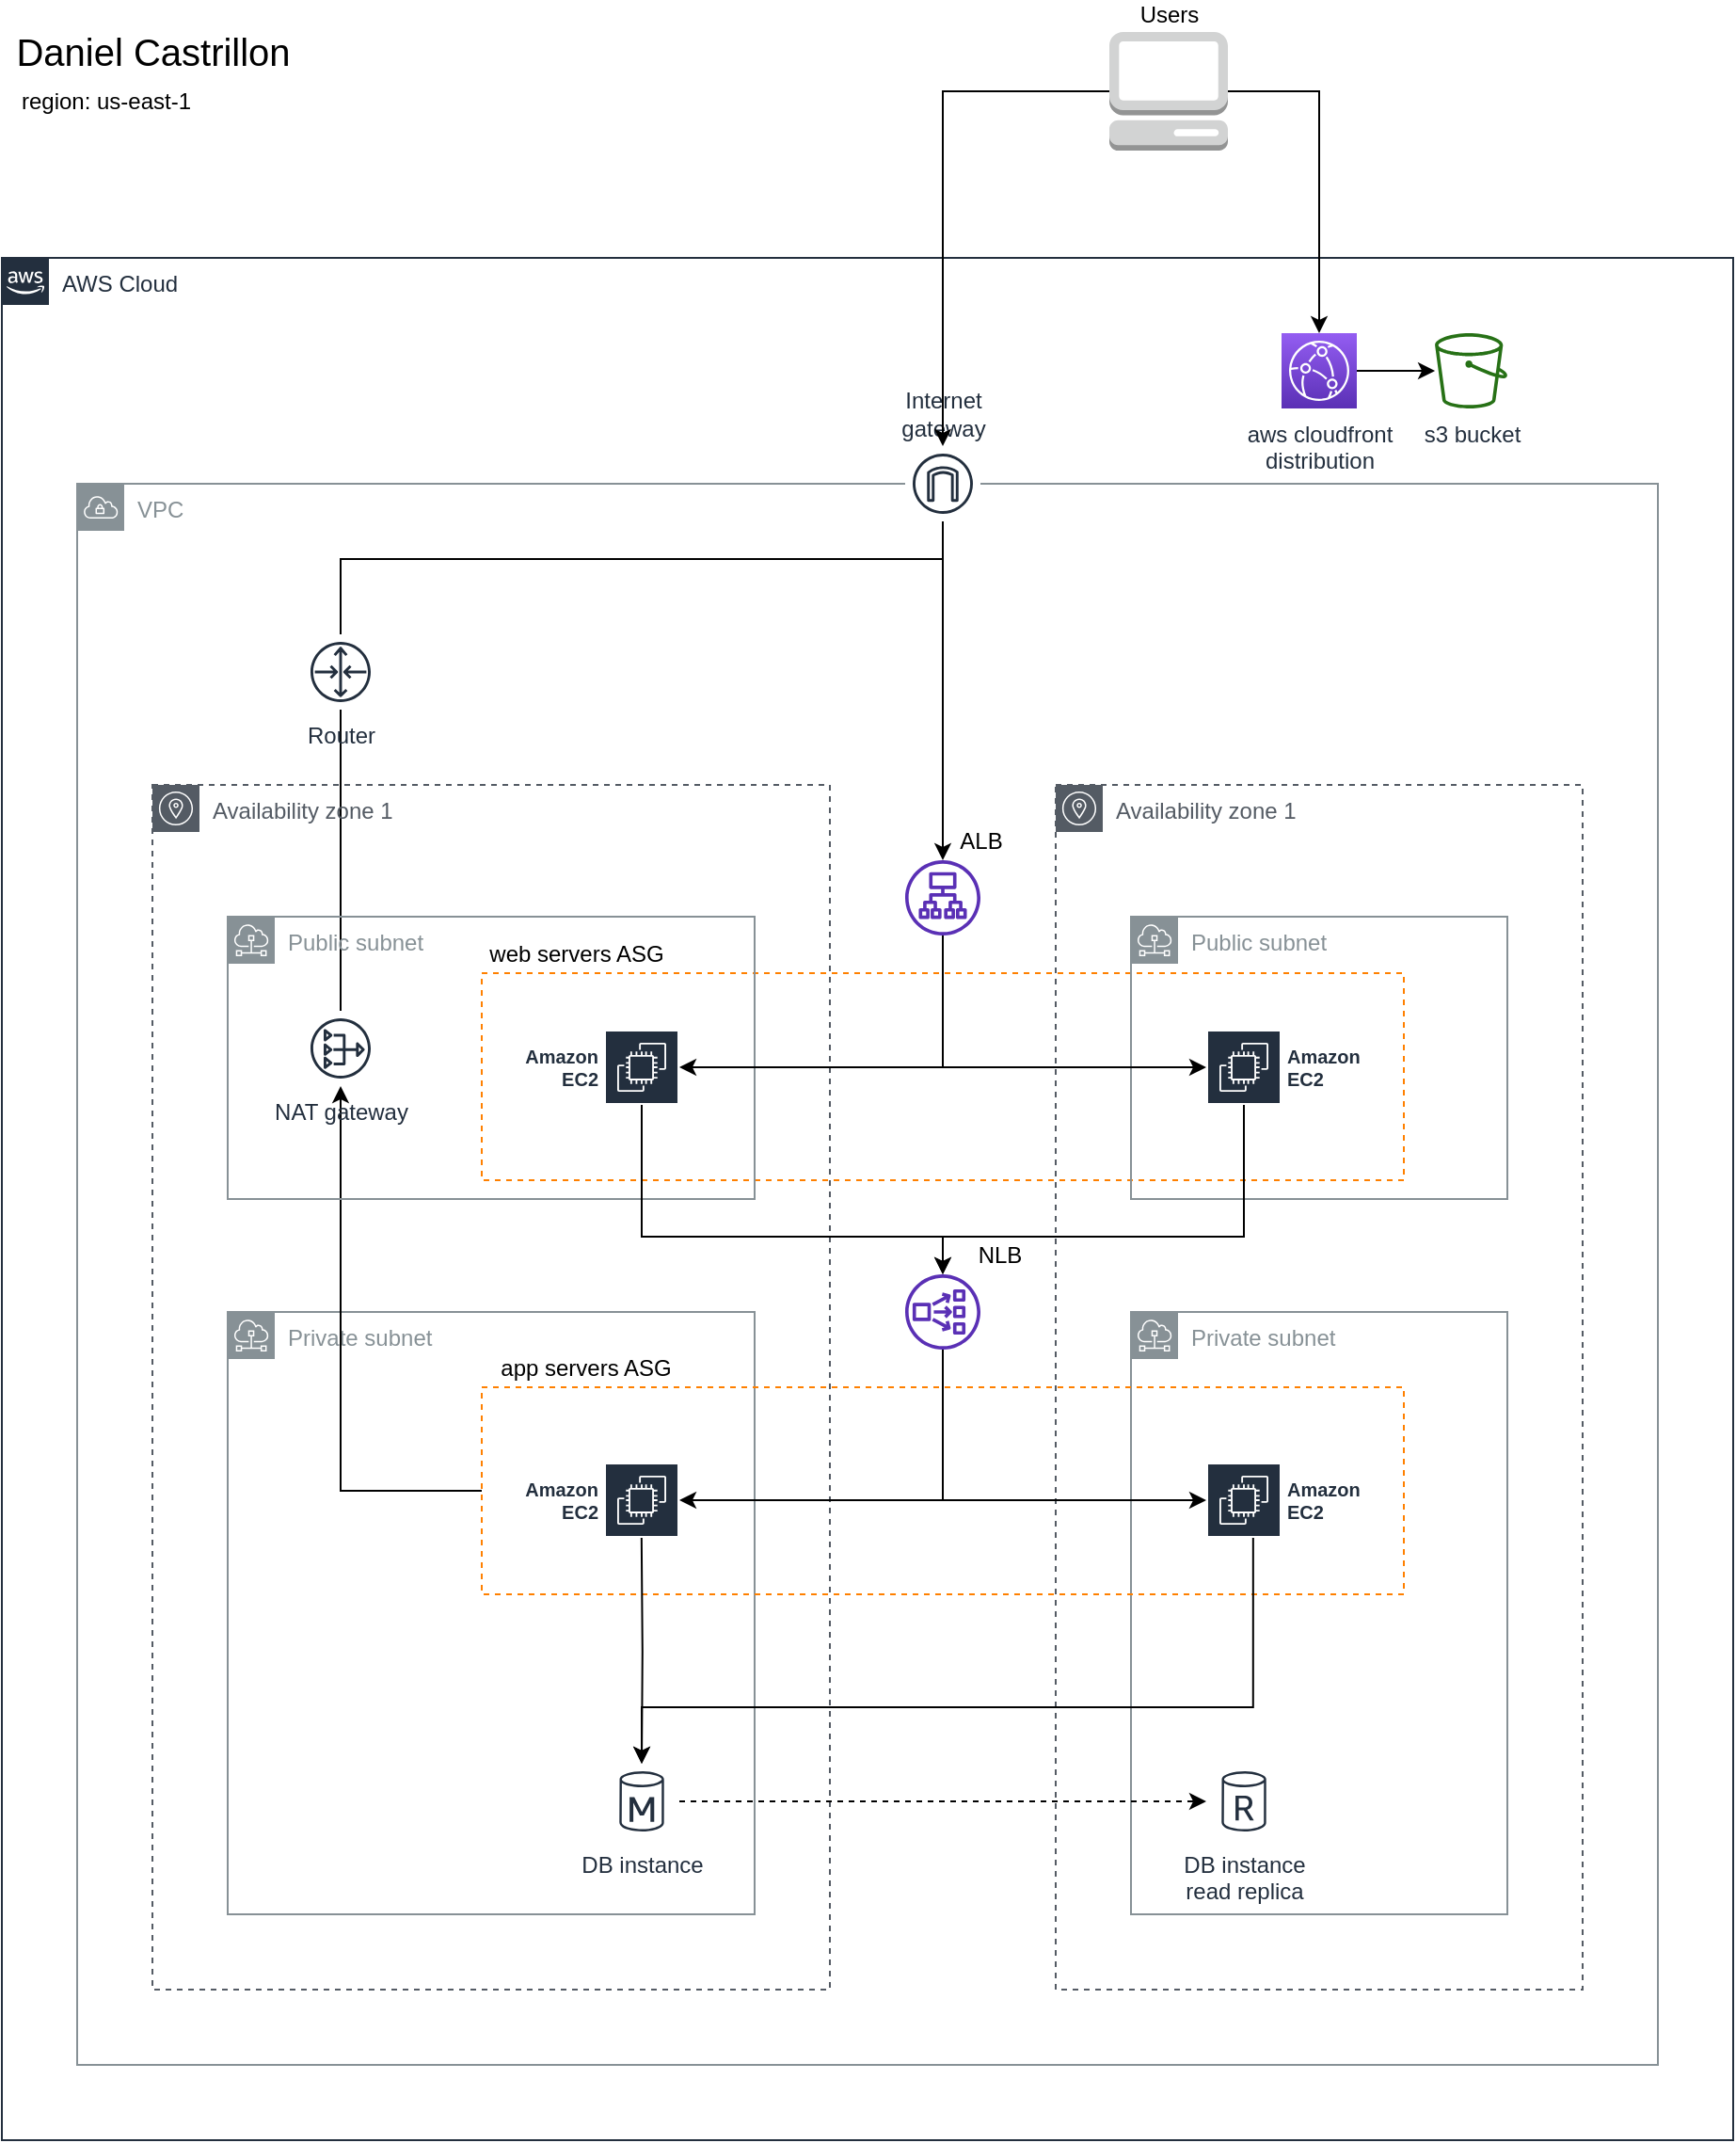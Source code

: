 <mxfile version="13.3.9" type="device" pages="2"><diagram id="j-by3AWz8vU5eYm6dDOK" name="Diagram 1"><mxGraphModel dx="1426" dy="860" grid="1" gridSize="10" guides="1" tooltips="1" connect="1" arrows="1" fold="1" page="1" pageScale="1" pageWidth="1600" pageHeight="1200" math="0" shadow="0"><root><mxCell id="0"/><mxCell id="1" parent="0"/><mxCell id="bcwaNz6wSpsGdtzyh42G-106" value="VPC" style="outlineConnect=0;gradientColor=none;html=1;whiteSpace=wrap;fontSize=12;fontStyle=0;shape=mxgraph.aws4.group;grIcon=mxgraph.aws4.group_vpc;strokeColor=#879196;fillColor=none;verticalAlign=top;align=left;spacingLeft=30;fontColor=#879196;dashed=0;" vertex="1" parent="1"><mxGeometry x="240" y="280" width="840" height="840" as="geometry"/></mxCell><mxCell id="bcwaNz6wSpsGdtzyh42G-95" value="AWS Cloud" style="points=[[0,0],[0.25,0],[0.5,0],[0.75,0],[1,0],[1,0.25],[1,0.5],[1,0.75],[1,1],[0.75,1],[0.5,1],[0.25,1],[0,1],[0,0.75],[0,0.5],[0,0.25]];outlineConnect=0;gradientColor=none;html=1;whiteSpace=wrap;fontSize=12;fontStyle=0;shape=mxgraph.aws4.group;grIcon=mxgraph.aws4.group_aws_cloud_alt;strokeColor=#232F3E;fillColor=none;verticalAlign=top;align=left;spacingLeft=30;fontColor=#232F3E;dashed=0;" vertex="1" parent="1"><mxGeometry x="200" y="160" width="920" height="1000" as="geometry"/></mxCell><mxCell id="bcwaNz6wSpsGdtzyh42G-43" style="edgeStyle=orthogonalEdgeStyle;rounded=0;orthogonalLoop=1;jettySize=auto;html=1;endArrow=none;endFill=0;" edge="1" parent="1" source="bcwaNz6wSpsGdtzyh42G-16" target="bcwaNz6wSpsGdtzyh42G-32"><mxGeometry relative="1" as="geometry"/></mxCell><mxCell id="bcwaNz6wSpsGdtzyh42G-76" value="" style="rounded=0;whiteSpace=wrap;html=1;dashed=1;fillColor=none;strokeColor=#FF8000;" vertex="1" parent="1"><mxGeometry x="455" y="540" width="490" height="110" as="geometry"/></mxCell><mxCell id="bcwaNz6wSpsGdtzyh42G-30" value="Availability zone 1" style="outlineConnect=0;gradientColor=none;html=1;whiteSpace=wrap;fontSize=12;fontStyle=0;shape=mxgraph.aws4.group;grIcon=mxgraph.aws4.group_availability_zone;strokeColor=#545B64;fillColor=none;verticalAlign=top;align=left;spacingLeft=30;fontColor=#545B64;dashed=1;" vertex="1" parent="1"><mxGeometry x="760" y="440" width="280" height="640" as="geometry"/></mxCell><mxCell id="bcwaNz6wSpsGdtzyh42G-7" value="Availability zone 1" style="outlineConnect=0;gradientColor=none;html=1;whiteSpace=wrap;fontSize=12;fontStyle=0;shape=mxgraph.aws4.group;grIcon=mxgraph.aws4.group_availability_zone;strokeColor=#545B64;fillColor=none;verticalAlign=top;align=left;spacingLeft=30;fontColor=#545B64;dashed=1;" vertex="1" parent="1"><mxGeometry x="280" y="440" width="360" height="640" as="geometry"/></mxCell><mxCell id="bcwaNz6wSpsGdtzyh42G-58" value="Private subnet" style="outlineConnect=0;gradientColor=none;html=1;whiteSpace=wrap;fontSize=12;fontStyle=0;shape=mxgraph.aws4.group;grIcon=mxgraph.aws4.group_subnet;strokeColor=#879196;fillColor=none;verticalAlign=top;align=left;spacingLeft=30;fontColor=#879196;dashed=0;" vertex="1" parent="1"><mxGeometry x="800" y="720" width="200" height="320" as="geometry"/></mxCell><mxCell id="bcwaNz6wSpsGdtzyh42G-18" value="Private subnet" style="outlineConnect=0;gradientColor=none;html=1;whiteSpace=wrap;fontSize=12;fontStyle=0;shape=mxgraph.aws4.group;grIcon=mxgraph.aws4.group_subnet;strokeColor=#879196;fillColor=none;verticalAlign=top;align=left;spacingLeft=30;fontColor=#879196;dashed=0;" vertex="1" parent="1"><mxGeometry x="320" y="720" width="280" height="320" as="geometry"/></mxCell><mxCell id="bcwaNz6wSpsGdtzyh42G-83" style="edgeStyle=orthogonalEdgeStyle;rounded=0;orthogonalLoop=1;jettySize=auto;html=1;endArrow=classic;endFill=1;" edge="1" parent="1" source="bcwaNz6wSpsGdtzyh42G-66" target="bcwaNz6wSpsGdtzyh42G-16"><mxGeometry relative="1" as="geometry"/></mxCell><mxCell id="bcwaNz6wSpsGdtzyh42G-66" value="" style="rounded=0;whiteSpace=wrap;html=1;dashed=1;fillColor=none;strokeColor=#FF8000;" vertex="1" parent="1"><mxGeometry x="455" y="760" width="490" height="110" as="geometry"/></mxCell><mxCell id="bcwaNz6wSpsGdtzyh42G-47" value="Public subnet" style="outlineConnect=0;gradientColor=none;html=1;whiteSpace=wrap;fontSize=12;fontStyle=0;shape=mxgraph.aws4.group;grIcon=mxgraph.aws4.group_subnet;strokeColor=#879196;verticalAlign=top;align=left;spacingLeft=30;fontColor=#879196;dashed=0;fillColor=none;" vertex="1" parent="1"><mxGeometry x="800" y="510" width="200" height="150" as="geometry"/></mxCell><mxCell id="bcwaNz6wSpsGdtzyh42G-17" value="Public subnet" style="outlineConnect=0;gradientColor=none;html=1;whiteSpace=wrap;fontSize=12;fontStyle=0;shape=mxgraph.aws4.group;grIcon=mxgraph.aws4.group_subnet;strokeColor=#879196;verticalAlign=top;align=left;spacingLeft=30;fontColor=#879196;dashed=0;fillColor=none;" vertex="1" parent="1"><mxGeometry x="320" y="510" width="280" height="150" as="geometry"/></mxCell><mxCell id="bcwaNz6wSpsGdtzyh42G-16" value="NAT gateway" style="outlineConnect=0;fontColor=#232F3E;gradientColor=none;strokeColor=#232F3E;fillColor=#ffffff;dashed=0;verticalLabelPosition=bottom;verticalAlign=top;align=center;html=1;fontSize=12;fontStyle=0;aspect=fixed;shape=mxgraph.aws4.resourceIcon;resIcon=mxgraph.aws4.nat_gateway;" vertex="1" parent="1"><mxGeometry x="360" y="560" width="40" height="40" as="geometry"/></mxCell><mxCell id="bcwaNz6wSpsGdtzyh42G-65" style="edgeStyle=orthogonalEdgeStyle;rounded=0;orthogonalLoop=1;jettySize=auto;html=1;endArrow=classic;endFill=1;dashed=1;" edge="1" parent="1" source="bcwaNz6wSpsGdtzyh42G-20" target="bcwaNz6wSpsGdtzyh42G-62"><mxGeometry relative="1" as="geometry"><Array as="points"><mxPoint x="540" y="980"/></Array></mxGeometry></mxCell><mxCell id="bcwaNz6wSpsGdtzyh42G-20" value="DB instance" style="outlineConnect=0;fontColor=#232F3E;gradientColor=none;strokeColor=#232F3E;fillColor=#ffffff;dashed=0;verticalLabelPosition=bottom;verticalAlign=top;align=center;html=1;fontSize=12;fontStyle=0;aspect=fixed;shape=mxgraph.aws4.resourceIcon;resIcon=mxgraph.aws4.db_instance;" vertex="1" parent="1"><mxGeometry x="520" y="960" width="40" height="40" as="geometry"/></mxCell><mxCell id="bcwaNz6wSpsGdtzyh42G-21" value="s3 bucket" style="outlineConnect=0;fontColor=#232F3E;gradientColor=none;fillColor=#277116;strokeColor=none;dashed=0;verticalLabelPosition=bottom;verticalAlign=top;align=center;html=1;fontSize=12;fontStyle=0;aspect=fixed;pointerEvents=1;shape=mxgraph.aws4.bucket;" vertex="1" parent="1"><mxGeometry x="961.54" y="200" width="38.46" height="40" as="geometry"/></mxCell><mxCell id="bcwaNz6wSpsGdtzyh42G-26" style="edgeStyle=orthogonalEdgeStyle;rounded=0;orthogonalLoop=1;jettySize=auto;html=1;" edge="1" parent="1" source="bcwaNz6wSpsGdtzyh42G-25" target="bcwaNz6wSpsGdtzyh42G-21"><mxGeometry relative="1" as="geometry"/></mxCell><mxCell id="bcwaNz6wSpsGdtzyh42G-25" value="aws cloudfront&lt;br&gt;distribution" style="outlineConnect=0;fontColor=#232F3E;gradientColor=#945DF2;gradientDirection=north;fillColor=#5A30B5;strokeColor=#ffffff;dashed=0;verticalLabelPosition=bottom;verticalAlign=top;align=center;html=1;fontSize=12;fontStyle=0;aspect=fixed;shape=mxgraph.aws4.resourceIcon;resIcon=mxgraph.aws4.cloudfront;" vertex="1" parent="1"><mxGeometry x="880" y="200" width="40" height="40" as="geometry"/></mxCell><mxCell id="bcwaNz6wSpsGdtzyh42G-53" style="edgeStyle=orthogonalEdgeStyle;rounded=0;orthogonalLoop=1;jettySize=auto;html=1;endArrow=classic;endFill=1;" edge="1" parent="1" source="bcwaNz6wSpsGdtzyh42G-27" target="bcwaNz6wSpsGdtzyh42G-28"><mxGeometry relative="1" as="geometry"><Array as="points"><mxPoint x="700" y="290"/><mxPoint x="700" y="290"/></Array></mxGeometry></mxCell><mxCell id="bcwaNz6wSpsGdtzyh42G-27" value="Internet&#10;gateway" style="outlineConnect=0;fontColor=#232F3E;gradientColor=none;strokeColor=#232F3E;fillColor=#ffffff;dashed=0;verticalLabelPosition=top;verticalAlign=bottom;align=center;html=1;fontSize=12;fontStyle=0;aspect=fixed;shape=mxgraph.aws4.resourceIcon;resIcon=mxgraph.aws4.internet_gateway;labelPosition=center;" vertex="1" parent="1"><mxGeometry x="680" y="260" width="40" height="40" as="geometry"/></mxCell><mxCell id="bcwaNz6wSpsGdtzyh42G-101" style="edgeStyle=orthogonalEdgeStyle;rounded=0;orthogonalLoop=1;jettySize=auto;html=1;endArrow=classic;endFill=1;" edge="1" parent="1" source="bcwaNz6wSpsGdtzyh42G-28" target="bcwaNz6wSpsGdtzyh42G-98"><mxGeometry relative="1" as="geometry"><Array as="points"><mxPoint x="700" y="590"/></Array></mxGeometry></mxCell><mxCell id="bcwaNz6wSpsGdtzyh42G-102" style="edgeStyle=orthogonalEdgeStyle;rounded=0;orthogonalLoop=1;jettySize=auto;html=1;endArrow=classic;endFill=1;" edge="1" parent="1" source="bcwaNz6wSpsGdtzyh42G-28" target="bcwaNz6wSpsGdtzyh42G-99"><mxGeometry relative="1" as="geometry"><Array as="points"><mxPoint x="700" y="590"/></Array></mxGeometry></mxCell><mxCell id="bcwaNz6wSpsGdtzyh42G-28" value="" style="outlineConnect=0;fontColor=#232F3E;gradientColor=none;fillColor=#5A30B5;strokeColor=none;dashed=0;verticalLabelPosition=top;verticalAlign=bottom;align=center;html=1;fontSize=12;fontStyle=0;aspect=fixed;pointerEvents=1;shape=mxgraph.aws4.application_load_balancer;labelPosition=center;" vertex="1" parent="1"><mxGeometry x="680" y="480" width="40" height="40" as="geometry"/></mxCell><mxCell id="bcwaNz6wSpsGdtzyh42G-39" style="edgeStyle=orthogonalEdgeStyle;rounded=0;orthogonalLoop=1;jettySize=auto;html=1;endArrow=none;endFill=0;" edge="1" parent="1" source="bcwaNz6wSpsGdtzyh42G-32" target="bcwaNz6wSpsGdtzyh42G-27"><mxGeometry relative="1" as="geometry"><Array as="points"><mxPoint x="380" y="320"/><mxPoint x="700" y="320"/></Array></mxGeometry></mxCell><mxCell id="bcwaNz6wSpsGdtzyh42G-32" value="Router" style="outlineConnect=0;fontColor=#232F3E;gradientColor=none;strokeColor=#232F3E;fillColor=#ffffff;dashed=0;verticalLabelPosition=bottom;verticalAlign=top;align=center;html=1;fontSize=12;fontStyle=0;aspect=fixed;shape=mxgraph.aws4.resourceIcon;resIcon=mxgraph.aws4.router;" vertex="1" parent="1"><mxGeometry x="360" y="360" width="40" height="40" as="geometry"/></mxCell><mxCell id="bcwaNz6wSpsGdtzyh42G-34" style="edgeStyle=orthogonalEdgeStyle;rounded=0;orthogonalLoop=1;jettySize=auto;html=1;" edge="1" parent="1" source="bcwaNz6wSpsGdtzyh42G-33" target="bcwaNz6wSpsGdtzyh42G-27"><mxGeometry relative="1" as="geometry"/></mxCell><mxCell id="bcwaNz6wSpsGdtzyh42G-36" style="edgeStyle=orthogonalEdgeStyle;rounded=0;orthogonalLoop=1;jettySize=auto;html=1;" edge="1" parent="1" source="bcwaNz6wSpsGdtzyh42G-33" target="bcwaNz6wSpsGdtzyh42G-25"><mxGeometry relative="1" as="geometry"/></mxCell><mxCell id="bcwaNz6wSpsGdtzyh42G-33" value="Users" style="outlineConnect=0;dashed=0;verticalLabelPosition=top;verticalAlign=bottom;align=center;html=1;shape=mxgraph.aws3.management_console;fillColor=#D2D3D3;gradientColor=none;labelPosition=center;" vertex="1" parent="1"><mxGeometry x="788.5" y="40" width="63" height="63" as="geometry"/></mxCell><mxCell id="bcwaNz6wSpsGdtzyh42G-93" style="edgeStyle=orthogonalEdgeStyle;rounded=0;orthogonalLoop=1;jettySize=auto;html=1;endArrow=classic;endFill=1;" edge="1" parent="1" source="bcwaNz6wSpsGdtzyh42G-35" target="bcwaNz6wSpsGdtzyh42G-91"><mxGeometry relative="1" as="geometry"><Array as="points"><mxPoint x="700" y="820"/></Array></mxGeometry></mxCell><mxCell id="bcwaNz6wSpsGdtzyh42G-94" style="edgeStyle=orthogonalEdgeStyle;rounded=0;orthogonalLoop=1;jettySize=auto;html=1;endArrow=classic;endFill=1;" edge="1" parent="1" source="bcwaNz6wSpsGdtzyh42G-35" target="bcwaNz6wSpsGdtzyh42G-90"><mxGeometry relative="1" as="geometry"><Array as="points"><mxPoint x="700" y="820"/></Array></mxGeometry></mxCell><mxCell id="bcwaNz6wSpsGdtzyh42G-35" value="" style="outlineConnect=0;fontColor=#232F3E;gradientColor=none;fillColor=#5A30B5;strokeColor=none;dashed=0;verticalLabelPosition=bottom;verticalAlign=top;align=center;html=1;fontSize=12;fontStyle=0;aspect=fixed;pointerEvents=1;shape=mxgraph.aws4.network_load_balancer;" vertex="1" parent="1"><mxGeometry x="680" y="700" width="40" height="40" as="geometry"/></mxCell><mxCell id="bcwaNz6wSpsGdtzyh42G-64" style="edgeStyle=orthogonalEdgeStyle;rounded=0;orthogonalLoop=1;jettySize=auto;html=1;endArrow=classic;endFill=1;" edge="1" parent="1" target="bcwaNz6wSpsGdtzyh42G-20"><mxGeometry relative="1" as="geometry"><mxPoint x="539.917" y="840" as="sourcePoint"/></mxGeometry></mxCell><mxCell id="bcwaNz6wSpsGdtzyh42G-62" value="DB instance&#10;read replica" style="outlineConnect=0;fontColor=#232F3E;gradientColor=none;strokeColor=#232F3E;fillColor=#ffffff;dashed=0;verticalLabelPosition=bottom;verticalAlign=top;align=center;html=1;fontSize=12;fontStyle=0;aspect=fixed;shape=mxgraph.aws4.resourceIcon;resIcon=mxgraph.aws4.db_instance_read_replica;" vertex="1" parent="1"><mxGeometry x="840" y="960" width="40" height="40" as="geometry"/></mxCell><mxCell id="bcwaNz6wSpsGdtzyh42G-73" style="edgeStyle=orthogonalEdgeStyle;rounded=0;orthogonalLoop=1;jettySize=auto;html=1;endArrow=classic;endFill=1;" edge="1" parent="1" target="bcwaNz6wSpsGdtzyh42G-20"><mxGeometry relative="1" as="geometry"><mxPoint x="864.917" y="840" as="sourcePoint"/><Array as="points"><mxPoint x="865" y="930"/><mxPoint x="540" y="930"/></Array></mxGeometry></mxCell><mxCell id="bcwaNz6wSpsGdtzyh42G-80" value="ALB" style="text;html=1;align=center;verticalAlign=middle;resizable=0;points=[];autosize=1;" vertex="1" parent="1"><mxGeometry x="700" y="460" width="40" height="20" as="geometry"/></mxCell><mxCell id="bcwaNz6wSpsGdtzyh42G-81" value="NLB" style="text;html=1;align=center;verticalAlign=middle;resizable=0;points=[];autosize=1;" vertex="1" parent="1"><mxGeometry x="710" y="680" width="40" height="20" as="geometry"/></mxCell><mxCell id="bcwaNz6wSpsGdtzyh42G-84" value="web servers ASG" style="text;html=1;align=center;verticalAlign=middle;resizable=0;points=[];autosize=1;" vertex="1" parent="1"><mxGeometry x="450" y="520" width="110" height="20" as="geometry"/></mxCell><mxCell id="bcwaNz6wSpsGdtzyh42G-87" value="app servers ASG" style="text;html=1;align=center;verticalAlign=middle;resizable=0;points=[];autosize=1;" vertex="1" parent="1"><mxGeometry x="455" y="740" width="110" height="20" as="geometry"/></mxCell><mxCell id="bcwaNz6wSpsGdtzyh42G-90" value="Amazon EC2" style="outlineConnect=0;fontColor=#232F3E;gradientColor=none;strokeColor=#ffffff;fillColor=#232F3E;dashed=0;verticalLabelPosition=middle;verticalAlign=middle;align=right;html=1;whiteSpace=wrap;fontSize=10;fontStyle=1;spacing=3;shape=mxgraph.aws4.productIcon;prIcon=mxgraph.aws4.ec2;labelPosition=left;" vertex="1" parent="1"><mxGeometry x="520" y="800" width="40" height="40" as="geometry"/></mxCell><mxCell id="bcwaNz6wSpsGdtzyh42G-91" value="Amazon EC2" style="outlineConnect=0;fontColor=#232F3E;gradientColor=none;strokeColor=#ffffff;fillColor=#232F3E;dashed=0;verticalLabelPosition=middle;verticalAlign=middle;align=left;html=1;whiteSpace=wrap;fontSize=10;fontStyle=1;spacing=3;shape=mxgraph.aws4.productIcon;prIcon=mxgraph.aws4.ec2;labelPosition=right;" vertex="1" parent="1"><mxGeometry x="840" y="800" width="40" height="40" as="geometry"/></mxCell><mxCell id="bcwaNz6wSpsGdtzyh42G-96" value="&lt;font style=&quot;font-size: 20px&quot;&gt;Daniel Castrillon&lt;/font&gt;" style="text;html=1;align=center;verticalAlign=middle;resizable=0;points=[];autosize=1;" vertex="1" parent="1"><mxGeometry x="200" y="40" width="160" height="20" as="geometry"/></mxCell><mxCell id="bcwaNz6wSpsGdtzyh42G-103" style="edgeStyle=orthogonalEdgeStyle;rounded=0;orthogonalLoop=1;jettySize=auto;html=1;endArrow=classic;endFill=1;" edge="1" parent="1" source="bcwaNz6wSpsGdtzyh42G-98" target="bcwaNz6wSpsGdtzyh42G-35"><mxGeometry relative="1" as="geometry"><Array as="points"><mxPoint x="540" y="680"/><mxPoint x="700" y="680"/></Array></mxGeometry></mxCell><mxCell id="bcwaNz6wSpsGdtzyh42G-98" value="Amazon EC2" style="outlineConnect=0;fontColor=#232F3E;gradientColor=none;strokeColor=#ffffff;fillColor=#232F3E;dashed=0;verticalLabelPosition=middle;verticalAlign=middle;align=right;html=1;whiteSpace=wrap;fontSize=10;fontStyle=1;spacing=3;shape=mxgraph.aws4.productIcon;prIcon=mxgraph.aws4.ec2;labelPosition=left;" vertex="1" parent="1"><mxGeometry x="520" y="570" width="40" height="40" as="geometry"/></mxCell><mxCell id="bcwaNz6wSpsGdtzyh42G-105" style="edgeStyle=orthogonalEdgeStyle;rounded=0;orthogonalLoop=1;jettySize=auto;html=1;endArrow=classic;endFill=1;" edge="1" parent="1" source="bcwaNz6wSpsGdtzyh42G-99" target="bcwaNz6wSpsGdtzyh42G-35"><mxGeometry relative="1" as="geometry"><Array as="points"><mxPoint x="860" y="680"/><mxPoint x="700" y="680"/></Array></mxGeometry></mxCell><mxCell id="bcwaNz6wSpsGdtzyh42G-99" value="Amazon EC2" style="outlineConnect=0;fontColor=#232F3E;gradientColor=none;strokeColor=#ffffff;fillColor=#232F3E;dashed=0;verticalLabelPosition=middle;verticalAlign=middle;align=left;html=1;whiteSpace=wrap;fontSize=10;fontStyle=1;spacing=3;shape=mxgraph.aws4.productIcon;prIcon=mxgraph.aws4.ec2;labelPosition=right;" vertex="1" parent="1"><mxGeometry x="840" y="570" width="40" height="40" as="geometry"/></mxCell><mxCell id="bcwaNz6wSpsGdtzyh42G-107" value="region: us-east-1" style="text;html=1;align=center;verticalAlign=middle;resizable=0;points=[];autosize=1;" vertex="1" parent="1"><mxGeometry x="200" y="67" width="110" height="20" as="geometry"/></mxCell></root></mxGraphModel></diagram><diagram id="HwO775YjVzeLtQeRpXUh" name="Diagram 2"><mxGraphModel dx="983" dy="593" grid="1" gridSize="10" guides="1" tooltips="1" connect="1" arrows="1" fold="1" page="1" pageScale="1" pageWidth="1600" pageHeight="1200" math="0" shadow="0"><root><mxCell id="fSjG-Hwx3ZmvhFhZyBsp-0"/><mxCell id="fSjG-Hwx3ZmvhFhZyBsp-1" parent="fSjG-Hwx3ZmvhFhZyBsp-0"/><mxCell id="1lZAx7onC0YF_WXCkJgn-0" value="AWS Cloud" style="points=[[0,0],[0.25,0],[0.5,0],[0.75,0],[1,0],[1,0.25],[1,0.5],[1,0.75],[1,1],[0.75,1],[0.5,1],[0.25,1],[0,1],[0,0.75],[0,0.5],[0,0.25]];outlineConnect=0;gradientColor=none;html=1;whiteSpace=wrap;fontSize=12;fontStyle=0;shape=mxgraph.aws4.group;grIcon=mxgraph.aws4.group_aws_cloud_alt;strokeColor=#232F3E;fillColor=none;verticalAlign=top;align=left;spacingLeft=30;fontColor=#232F3E;dashed=0;" vertex="1" parent="fSjG-Hwx3ZmvhFhZyBsp-1"><mxGeometry x="400" y="240" width="480" height="310" as="geometry"/></mxCell><mxCell id="TzoMqIiSAg3izGy_VFLT-3" style="edgeStyle=orthogonalEdgeStyle;rounded=0;orthogonalLoop=1;jettySize=auto;html=1;endArrow=classic;endFill=1;" edge="1" parent="fSjG-Hwx3ZmvhFhZyBsp-1" source="1lZAx7onC0YF_WXCkJgn-1" target="1lZAx7onC0YF_WXCkJgn-8"><mxGeometry relative="1" as="geometry"><Array as="points"><mxPoint x="292" y="298"/></Array></mxGeometry></mxCell><mxCell id="TzoMqIiSAg3izGy_VFLT-4" style="edgeStyle=orthogonalEdgeStyle;rounded=0;orthogonalLoop=1;jettySize=auto;html=1;endArrow=classic;endFill=1;" edge="1" parent="fSjG-Hwx3ZmvhFhZyBsp-1" source="1lZAx7onC0YF_WXCkJgn-1" target="1lZAx7onC0YF_WXCkJgn-2"><mxGeometry relative="1" as="geometry"/></mxCell><mxCell id="1lZAx7onC0YF_WXCkJgn-1" value="users" style="outlineConnect=0;dashed=0;verticalLabelPosition=bottom;verticalAlign=top;align=center;html=1;shape=mxgraph.aws3.management_console;fillColor=#D2D3D3;gradientColor=none;strokeColor=#FF8000;" vertex="1" parent="fSjG-Hwx3ZmvhFhZyBsp-1"><mxGeometry x="260" y="348.5" width="63" height="63" as="geometry"/></mxCell><mxCell id="1lZAx7onC0YF_WXCkJgn-15" style="edgeStyle=orthogonalEdgeStyle;rounded=0;orthogonalLoop=1;jettySize=auto;html=1;endArrow=classic;endFill=1;" edge="1" parent="fSjG-Hwx3ZmvhFhZyBsp-1" source="1lZAx7onC0YF_WXCkJgn-2" target="1lZAx7onC0YF_WXCkJgn-3"><mxGeometry relative="1" as="geometry"><Array as="points"><mxPoint x="500" y="460"/></Array></mxGeometry></mxCell><mxCell id="TzoMqIiSAg3izGy_VFLT-0" style="edgeStyle=orthogonalEdgeStyle;rounded=0;orthogonalLoop=1;jettySize=auto;html=1;endArrow=classic;endFill=1;" edge="1" parent="fSjG-Hwx3ZmvhFhZyBsp-1" source="1lZAx7onC0YF_WXCkJgn-2" target="1lZAx7onC0YF_WXCkJgn-6"><mxGeometry relative="1" as="geometry"/></mxCell><mxCell id="1lZAx7onC0YF_WXCkJgn-2" value="AWS&lt;br&gt;Route 53" style="outlineConnect=0;fontColor=#232F3E;gradientColor=#945DF2;gradientDirection=north;fillColor=#5A30B5;strokeColor=#ffffff;dashed=0;verticalLabelPosition=bottom;verticalAlign=top;align=center;html=1;fontSize=12;fontStyle=0;aspect=fixed;shape=mxgraph.aws4.resourceIcon;resIcon=mxgraph.aws4.route_53;" vertex="1" parent="fSjG-Hwx3ZmvhFhZyBsp-1"><mxGeometry x="440" y="360" width="40" height="40" as="geometry"/></mxCell><mxCell id="1lZAx7onC0YF_WXCkJgn-11" style="edgeStyle=orthogonalEdgeStyle;rounded=0;orthogonalLoop=1;jettySize=auto;html=1;endArrow=classic;endFill=1;" edge="1" parent="fSjG-Hwx3ZmvhFhZyBsp-1" source="1lZAx7onC0YF_WXCkJgn-3" target="1lZAx7onC0YF_WXCkJgn-4"><mxGeometry relative="1" as="geometry"/></mxCell><mxCell id="1lZAx7onC0YF_WXCkJgn-3" value="aws cloudfront&lt;br&gt;distribution" style="outlineConnect=0;fontColor=#232F3E;gradientColor=#945DF2;gradientDirection=north;fillColor=#5A30B5;strokeColor=#ffffff;dashed=0;verticalLabelPosition=bottom;verticalAlign=top;align=center;html=1;fontSize=12;fontStyle=0;aspect=fixed;shape=mxgraph.aws4.resourceIcon;resIcon=mxgraph.aws4.cloudfront;" vertex="1" parent="fSjG-Hwx3ZmvhFhZyBsp-1"><mxGeometry x="560" y="440" width="40" height="40" as="geometry"/></mxCell><mxCell id="1lZAx7onC0YF_WXCkJgn-4" value="S3 Storage" style="outlineConnect=0;fontColor=#232F3E;gradientColor=none;fillColor=#277116;strokeColor=none;dashed=0;verticalLabelPosition=bottom;verticalAlign=top;align=center;html=1;fontSize=12;fontStyle=0;aspect=fixed;pointerEvents=1;shape=mxgraph.aws4.bucket;" vertex="1" parent="fSjG-Hwx3ZmvhFhZyBsp-1"><mxGeometry x="681.27" y="440" width="38.46" height="40" as="geometry"/></mxCell><mxCell id="1lZAx7onC0YF_WXCkJgn-5" value="DynamoDB" style="outlineConnect=0;fontColor=#232F3E;gradientColor=#4D72F3;gradientDirection=north;fillColor=#3334B9;strokeColor=#ffffff;dashed=0;verticalLabelPosition=bottom;verticalAlign=top;align=center;html=1;fontSize=12;fontStyle=0;aspect=fixed;shape=mxgraph.aws4.resourceIcon;resIcon=mxgraph.aws4.dynamodb;" vertex="1" parent="fSjG-Hwx3ZmvhFhZyBsp-1"><mxGeometry x="800" y="360" width="40" height="40" as="geometry"/></mxCell><mxCell id="1lZAx7onC0YF_WXCkJgn-13" style="edgeStyle=orthogonalEdgeStyle;rounded=0;orthogonalLoop=1;jettySize=auto;html=1;endArrow=classic;endFill=1;" edge="1" parent="fSjG-Hwx3ZmvhFhZyBsp-1" source="1lZAx7onC0YF_WXCkJgn-6" target="1lZAx7onC0YF_WXCkJgn-7"><mxGeometry relative="1" as="geometry"/></mxCell><mxCell id="1lZAx7onC0YF_WXCkJgn-6" value="Api gateway" style="outlineConnect=0;fontColor=#232F3E;gradientColor=#945DF2;gradientDirection=north;fillColor=#5A30B5;strokeColor=#ffffff;dashed=0;verticalLabelPosition=bottom;verticalAlign=top;align=center;html=1;fontSize=12;fontStyle=0;aspect=fixed;shape=mxgraph.aws4.resourceIcon;resIcon=mxgraph.aws4.api_gateway;" vertex="1" parent="fSjG-Hwx3ZmvhFhZyBsp-1"><mxGeometry x="560" y="360" width="40" height="40" as="geometry"/></mxCell><mxCell id="1lZAx7onC0YF_WXCkJgn-12" style="edgeStyle=orthogonalEdgeStyle;rounded=0;orthogonalLoop=1;jettySize=auto;html=1;endArrow=classic;endFill=1;" edge="1" parent="fSjG-Hwx3ZmvhFhZyBsp-1" source="1lZAx7onC0YF_WXCkJgn-7" target="1lZAx7onC0YF_WXCkJgn-5"><mxGeometry relative="1" as="geometry"/></mxCell><mxCell id="1lZAx7onC0YF_WXCkJgn-7" value="AWS lambda" style="outlineConnect=0;fontColor=#232F3E;gradientColor=#F78E04;gradientDirection=north;fillColor=#D05C17;strokeColor=#ffffff;dashed=0;verticalLabelPosition=bottom;verticalAlign=top;align=center;html=1;fontSize=12;fontStyle=0;aspect=fixed;shape=mxgraph.aws4.resourceIcon;resIcon=mxgraph.aws4.lambda;" vertex="1" parent="fSjG-Hwx3ZmvhFhZyBsp-1"><mxGeometry x="679.73" y="360" width="40" height="40" as="geometry"/></mxCell><mxCell id="1lZAx7onC0YF_WXCkJgn-8" value="AWS Cognito" style="outlineConnect=0;fontColor=#232F3E;gradientColor=#F54749;gradientDirection=north;fillColor=#C7131F;strokeColor=#ffffff;dashed=0;verticalLabelPosition=bottom;verticalAlign=top;align=center;html=1;fontSize=12;fontStyle=0;aspect=fixed;shape=mxgraph.aws4.resourceIcon;resIcon=mxgraph.aws4.cognito;" vertex="1" parent="fSjG-Hwx3ZmvhFhZyBsp-1"><mxGeometry x="440" y="278.5" width="40" height="40" as="geometry"/></mxCell><mxCell id="vo543vEtdqJ1mXF-3ZbR-0" value="&lt;font style=&quot;font-size: 20px&quot;&gt;Daniel Castrillon&lt;/font&gt;" style="text;html=1;align=center;verticalAlign=middle;resizable=0;points=[];autosize=1;" vertex="1" parent="fSjG-Hwx3ZmvhFhZyBsp-1"><mxGeometry x="400" y="180" width="160" height="20" as="geometry"/></mxCell></root></mxGraphModel></diagram></mxfile>
